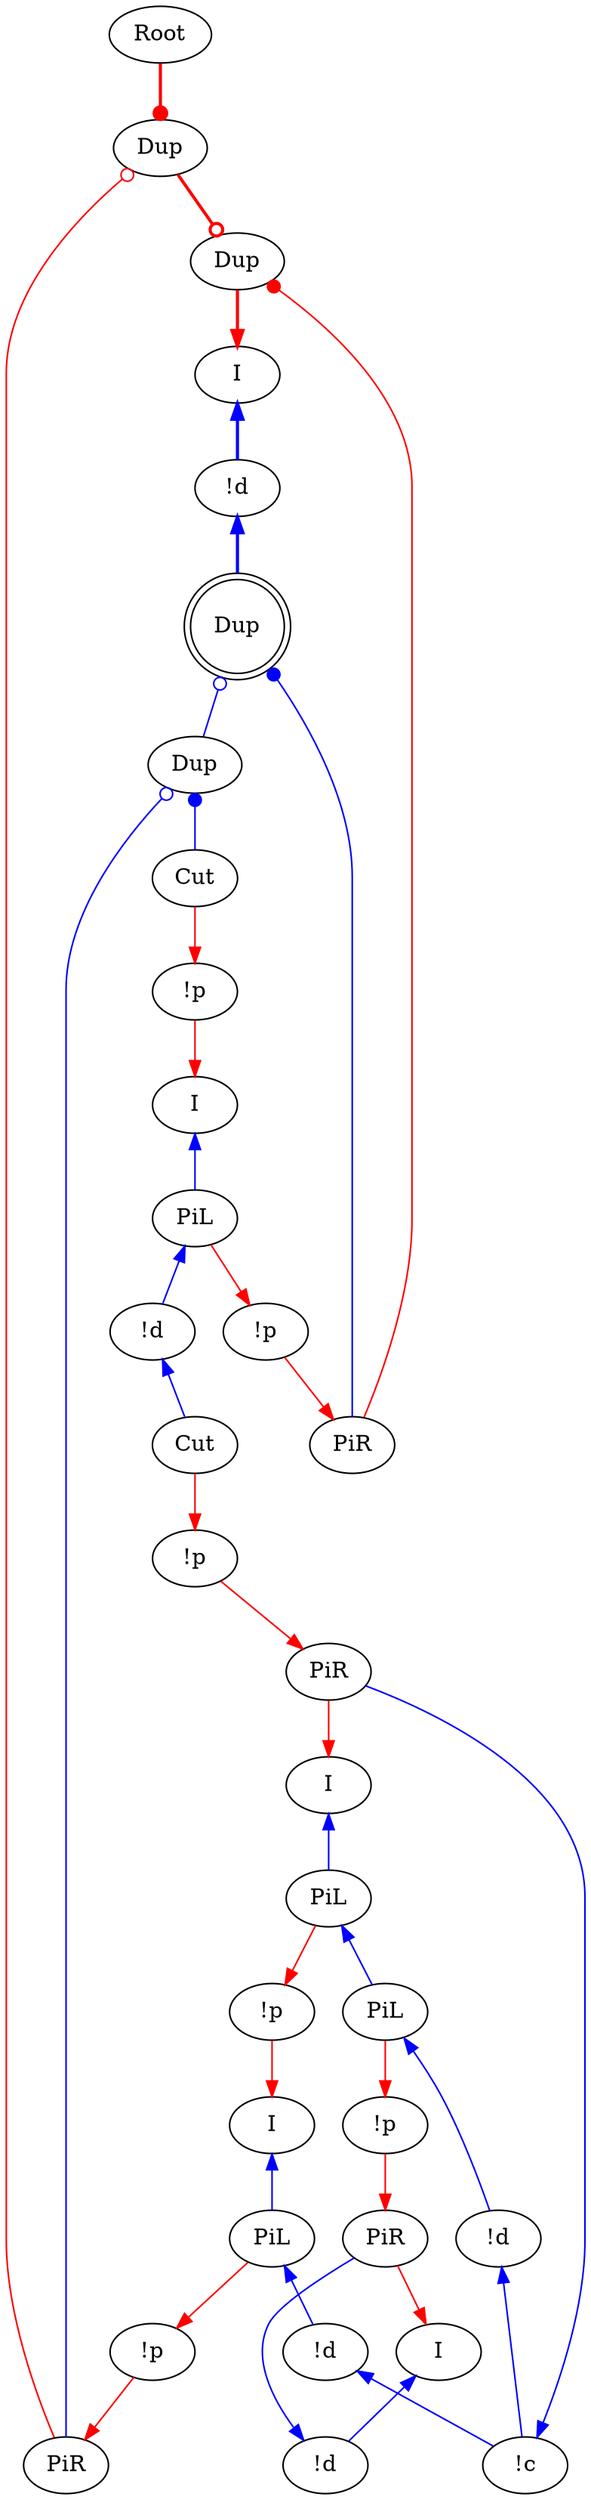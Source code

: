 digraph {
"Root0" [label="Root"]
"!p0" [label="!p"]
"Cut0" [label="Cut"]
"PiR0" [label="PiR"]
"!c0" [label="!c"]
"!d0" [label="!d"]
"PiL0" [label="PiL"]
"PiL1" [label="PiL"]
"I0" [label="I"]
"!d1" [label="!d"]
"I1" [label="I"]
"!p1" [label="!p"]
"PiR1" [label="PiR"]
"!d2" [label="!d"]
"I2" [label="I"]
"!p2" [label="!p"]
"!p3" [label="!p"]
"!d3" [label="!d"]
"PiL2" [label="PiL"]
"I3" [label="I"]
"!d4" [label="!d"]
"PiL3" [label="PiL"]
"I4" [label="I"]
"!p4" [label="!p"]
"!p5" [label="!p"]
"PiR2" [label="PiR"]
"Dup2_0" [label="Dup",shape=doublecircle]
"Dup2_1" [label="Dup"]
"PiR3" [label="PiR"]
"Cut1" [label="Cut"]
"Dup3_0" [label="Dup"]
"Dup3_1" [label="Dup"]
"PiL2" -> "!p4"[color=red,tooltip="e100"]
"PiL3" -> "!d4"[color=blue,tooltip="e103",dir=back]
"I4" -> "PiL3"[color=blue,tooltip="e105",dir=back]
"PiL3" -> "!p5"[color=red,tooltip="e107"]
"!p4" -> "PiR2"[color=red,tooltip="e108"]
"!p5" -> "PiR3"[color=red,tooltip="e111"]
"Dup2_0" -> "PiR2"[color=blue,tooltip="e112",arrowtail=dot,dir=back]
"Dup2_0" -> "Dup3_0"[color=blue,tooltip="e113",arrowtail=odot,dir=back]
"PiR2" -> "Dup2_1"[color=red,tooltip="e114",arrowhead=dot]
"Dup3_1" -> "Dup2_1"[color=red,tooltip="e115",arrowhead=odot,penwidth=2]
"Dup3_0" -> "Cut1"[color=blue,tooltip="e116",arrowtail=dot,dir=back]
"Dup3_0" -> "PiR3"[color=blue,tooltip="e117",arrowtail=odot,dir=back]
"PiR3" -> "Dup3_1"[color=red,tooltip="e119",arrowhead=odot]
"!d3" -> "Cut0"[color=blue,tooltip="e23",dir=back]
"Cut1" -> "!p2"[color=red,tooltip="e34"]
"Cut0" -> "!p0"[color=red,tooltip="e37"]
"!p0" -> "PiR0"[color=red,tooltip="e39"]
"!c0" -> "PiR0"[color=blue,tooltip="e41",dir=back]
"PiR0" -> "I0"[color=red,tooltip="e43"]
"!d0" -> "!c0"[color=blue,tooltip="e46",dir=back]
"!d4" -> "!c0"[color=blue,tooltip="e47",dir=back]
"PiL0" -> "!d0"[color=blue,tooltip="e49",dir=back]
"PiL1" -> "PiL0"[color=blue,tooltip="e51",dir=back]
"PiL0" -> "!p1"[color=red,tooltip="e53"]
"I0" -> "PiL1"[color=blue,tooltip="e55",dir=back]
"PiL1" -> "!p3"[color=red,tooltip="e57"]
"!d1" -> "Dup2_0"[color=blue,tooltip="e67",penwidth=2,dir=back]
"Dup2_1" -> "I1"[color=red,tooltip="e69",penwidth=2]
"I1" -> "!d1"[color=blue,tooltip="e79",penwidth=2,dir=back]
"!p1" -> "PiR1"[color=red,tooltip="e85"]
"!d2" -> "PiR1"[color=blue,tooltip="e87",dir=back]
"PiR1" -> "I2"[color=red,tooltip="e89"]
"I2" -> "!d2"[color=blue,tooltip="e91",dir=back]
"!p2" -> "I3"[color=red,tooltip="e92"]
"!p3" -> "I4"[color=red,tooltip="e95"]
"PiL2" -> "!d3"[color=blue,tooltip="e96",dir=back]
"I3" -> "PiL2"[color=blue,tooltip="e98",dir=back]
"Root0" -> "Dup3_1"[color=red,tooltip="rettop",arrowhead=dot,penwidth=2]
}
